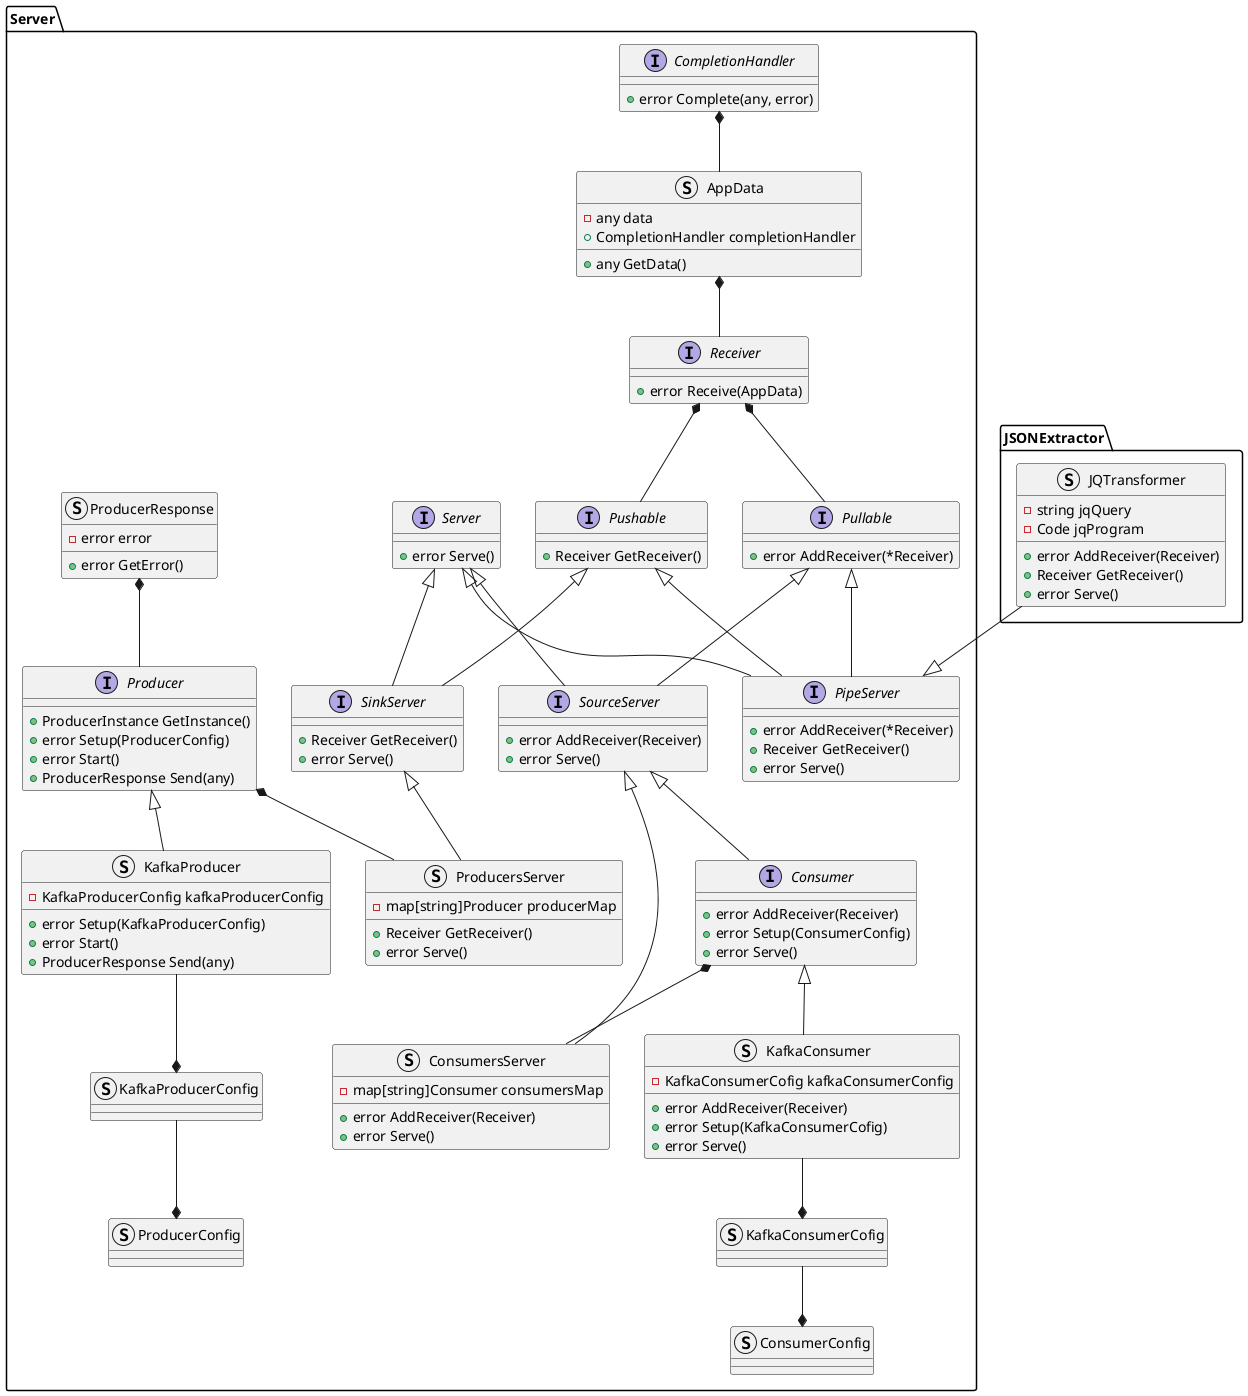 @startuml
namespace Server {
    interface CompletionHandler {
        +error Complete(any, error)
    }
    struct AppData {
        -any data
        +CompletionHandler completionHandler
        +any GetData()
    }
    interface Receiver {
        +error Receive(AppData)
    }
    interface Server {
        +error Serve()
    }
    interface Pullable {
        +error AddReceiver(*Receiver)
    }
    interface Pushable {
        +Receiver GetReceiver()
    }
    interface SourceServer {
        +error AddReceiver(Receiver)
        +error Serve()
    }
    interface SinkServer {
        +Receiver GetReceiver()
        +error Serve()
    }
    interface PipeServer {
        +error AddReceiver(*Receiver)
        +Receiver GetReceiver()
        +error Serve()
    }
    struct ProducerResponse {
        -error error
        +error GetError()
    }
    interface Producer {
        +ProducerInstance GetInstance()
        +error Setup(ProducerConfig)
        +error Start()
        +ProducerResponse Send(any)
    }
    interface Consumer {
        +error AddReceiver(Receiver)
        +error Setup(ConsumerConfig)
        +error Serve()
    }
    struct KafkaConsumer {
        -KafkaConsumerCofig kafkaConsumerConfig
        +error AddReceiver(Receiver)
        +error Setup(KafkaConsumerCofig)
        +error Serve()
    }
    struct KafkaProducer {
        -KafkaProducerConfig kafkaProducerConfig
        +error Setup(KafkaProducerConfig)
        +error Start()
        +ProducerResponse Send(any)
    }
    struct ProducersServer {
        -map[string]Producer producerMap
        +Receiver GetReceiver()
        +error Serve()
    }
    struct ConsumersServer {
        -map[string]Consumer consumersMap
        +error AddReceiver(Receiver)
        +error Serve()
    }
    struct KafkaConsumerCofig
    struct KafkaProducerConfig
    struct ProducerConfig
    struct ConsumerConfig
}
namespace JSONExtractor {
    struct JQTransformer {
        -string jqQuery
        -Code jqProgram
        +error AddReceiver(Receiver)
        +Receiver GetReceiver()
        +error Serve()
    }
}
Server.CompletionHandler *-- Server.AppData
Server.AppData *-- Server.Receiver
Server.Receiver *-- Server.Pullable
Server.Receiver *-- Server.Pushable
Server.Server <|-- Server.SourceServer
Server.Pullable <|-- Server.SourceServer
Server.Server <|-- Server.SinkServer
Server.Pushable <|-- Server.SinkServer
Server.Pushable <|-- Server.PipeServer
Server.Pullable <|-- Server.PipeServer
Server.Server <|-- Server.PipeServer

Server.ProducerResponse *-- Server.Producer
Server.Producer <|-- Server.KafkaProducer
Server.Consumer <|-- Server.KafkaConsumer
Server.Producer *-- Server.ProducersServer
Server.SinkServer <|-- Server.ProducersServer
Server.SourceServer <|-- Server.ConsumersServer
Server.Consumer *-- Server.ConsumersServer
Server.SourceServer <|-- Server.Consumer

Server.KafkaConsumerCofig *-up- Server.KafkaConsumer
Server.KafkaProducerConfig *-up- Server.KafkaProducer

Server.PipeServer <|-up- JSONExtractor.JQTransformer

Server.ProducerConfig *-up- Server.KafkaProducerConfig
Server.ConsumerConfig *-up- Server.KafkaConsumerCofig
@enduml